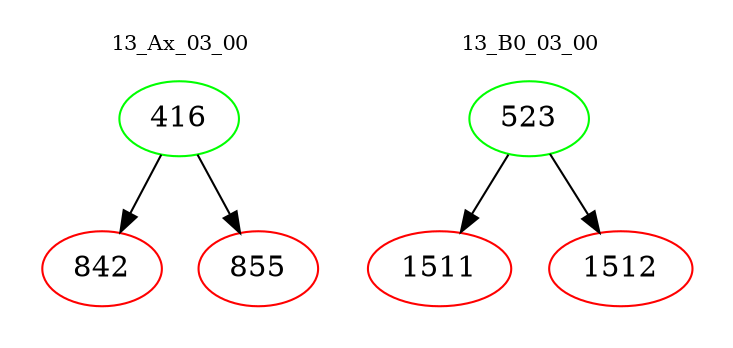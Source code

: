 digraph{
subgraph cluster_0 {
color = white
label = "13_Ax_03_00";
fontsize=10;
T0_416 [label="416", color="green"]
T0_416 -> T0_842 [color="black"]
T0_842 [label="842", color="red"]
T0_416 -> T0_855 [color="black"]
T0_855 [label="855", color="red"]
}
subgraph cluster_1 {
color = white
label = "13_B0_03_00";
fontsize=10;
T1_523 [label="523", color="green"]
T1_523 -> T1_1511 [color="black"]
T1_1511 [label="1511", color="red"]
T1_523 -> T1_1512 [color="black"]
T1_1512 [label="1512", color="red"]
}
}
